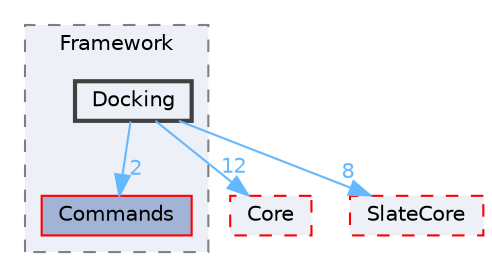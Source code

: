 digraph "Docking"
{
 // INTERACTIVE_SVG=YES
 // LATEX_PDF_SIZE
  bgcolor="transparent";
  edge [fontname=Helvetica,fontsize=10,labelfontname=Helvetica,labelfontsize=10];
  node [fontname=Helvetica,fontsize=10,shape=box,height=0.2,width=0.4];
  compound=true
  subgraph clusterdir_5e91650a46d604759d601f9856541501 {
    graph [ bgcolor="#edf0f7", pencolor="grey50", label="Framework", fontname=Helvetica,fontsize=10 style="filled,dashed", URL="dir_5e91650a46d604759d601f9856541501.html",tooltip=""]
  dir_eac510c06f4992743683d74de199cad4 [label="Commands", fillcolor="#a2b4d6", color="red", style="filled", URL="dir_eac510c06f4992743683d74de199cad4.html",tooltip=""];
  dir_c534016ae6edeb492c9c859b1749297a [label="Docking", fillcolor="#edf0f7", color="grey25", style="filled,bold", URL="dir_c534016ae6edeb492c9c859b1749297a.html",tooltip=""];
  }
  dir_0e6cddcc9caa1238c7f3774224afaa45 [label="Core", fillcolor="#edf0f7", color="red", style="filled,dashed", URL="dir_0e6cddcc9caa1238c7f3774224afaa45.html",tooltip=""];
  dir_f0f0d357c8c9eca10fb05693ae8c53b1 [label="SlateCore", fillcolor="#edf0f7", color="red", style="filled,dashed", URL="dir_f0f0d357c8c9eca10fb05693ae8c53b1.html",tooltip=""];
  dir_c534016ae6edeb492c9c859b1749297a->dir_0e6cddcc9caa1238c7f3774224afaa45 [headlabel="12", labeldistance=1.5 headhref="dir_000341_000266.html" href="dir_000341_000266.html" color="steelblue1" fontcolor="steelblue1"];
  dir_c534016ae6edeb492c9c859b1749297a->dir_eac510c06f4992743683d74de199cad4 [headlabel="2", labeldistance=1.5 headhref="dir_000341_000213.html" href="dir_000341_000213.html" color="steelblue1" fontcolor="steelblue1"];
  dir_c534016ae6edeb492c9c859b1749297a->dir_f0f0d357c8c9eca10fb05693ae8c53b1 [headlabel="8", labeldistance=1.5 headhref="dir_000341_001045.html" href="dir_000341_001045.html" color="steelblue1" fontcolor="steelblue1"];
}
